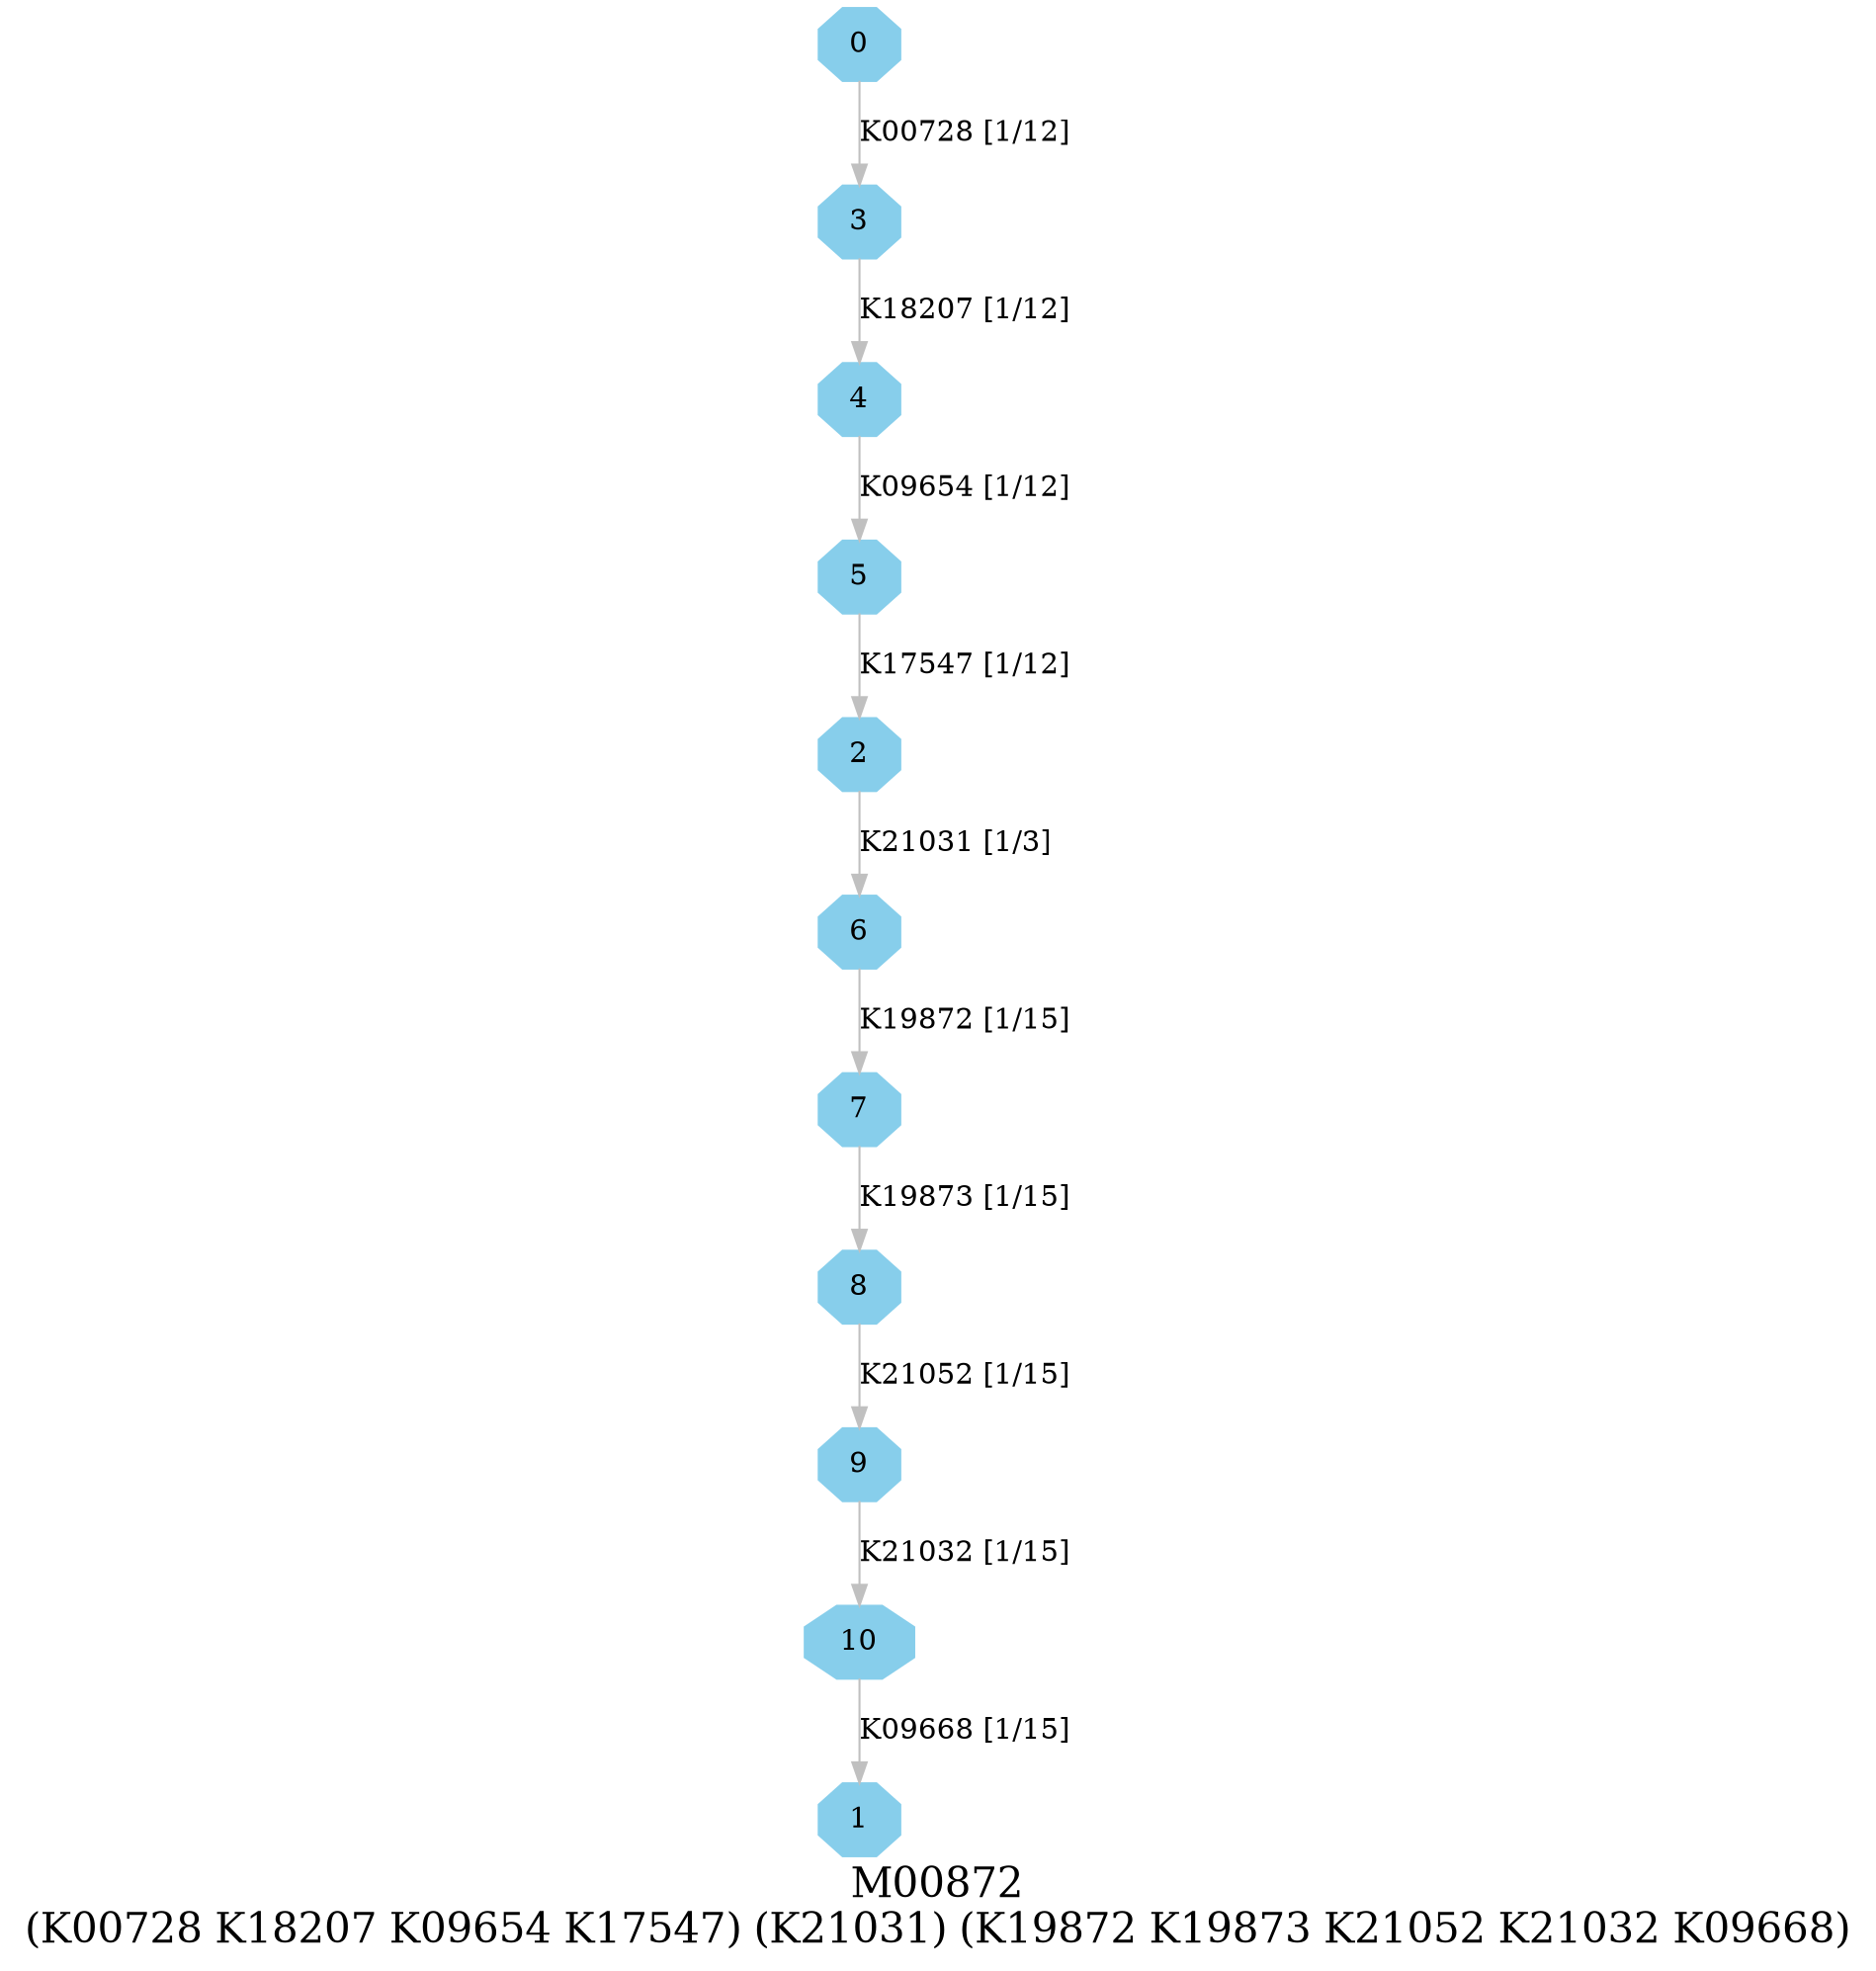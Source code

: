 digraph G {
graph [label="M00872
(K00728 K18207 K09654 K17547) (K21031) (K19872 K19873 K21052 K21032 K09668)",fontsize=20];
node [shape=box,style=filled];
edge [len=3,color=grey];
{node [width=.3,height=.3,shape=octagon,style=filled,color=skyblue] 0 1 2 3 4 5 6 7 8 9 10 }
0 -> 3 [label="K00728 [1/12]"];
2 -> 6 [label="K21031 [1/3]"];
3 -> 4 [label="K18207 [1/12]"];
4 -> 5 [label="K09654 [1/12]"];
5 -> 2 [label="K17547 [1/12]"];
6 -> 7 [label="K19872 [1/15]"];
7 -> 8 [label="K19873 [1/15]"];
8 -> 9 [label="K21052 [1/15]"];
9 -> 10 [label="K21032 [1/15]"];
10 -> 1 [label="K09668 [1/15]"];
}